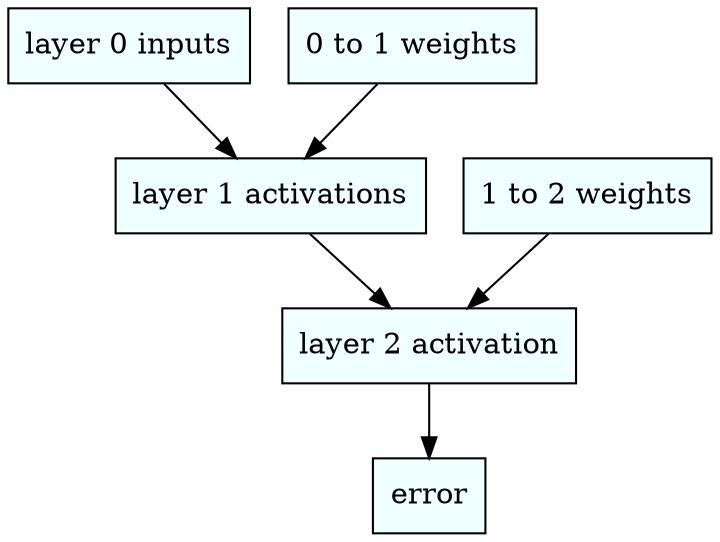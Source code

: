 digraph G {

    layout = dot
    node [ style = filled, fillcolor = azure, shape = rect]
    splines = line

    a  [label="error"]
    b  [label="layer 2 activation"]
    c  [label="layer 1 activations"]
    d  [label="layer 0 inputs"]    
    w1 [label="0 to 1 weights"]
    w2 [label="1 to 2 weights"]

    d -> c
    w1 -> c
    c -> b
    w2 -> b
    b -> a
}

